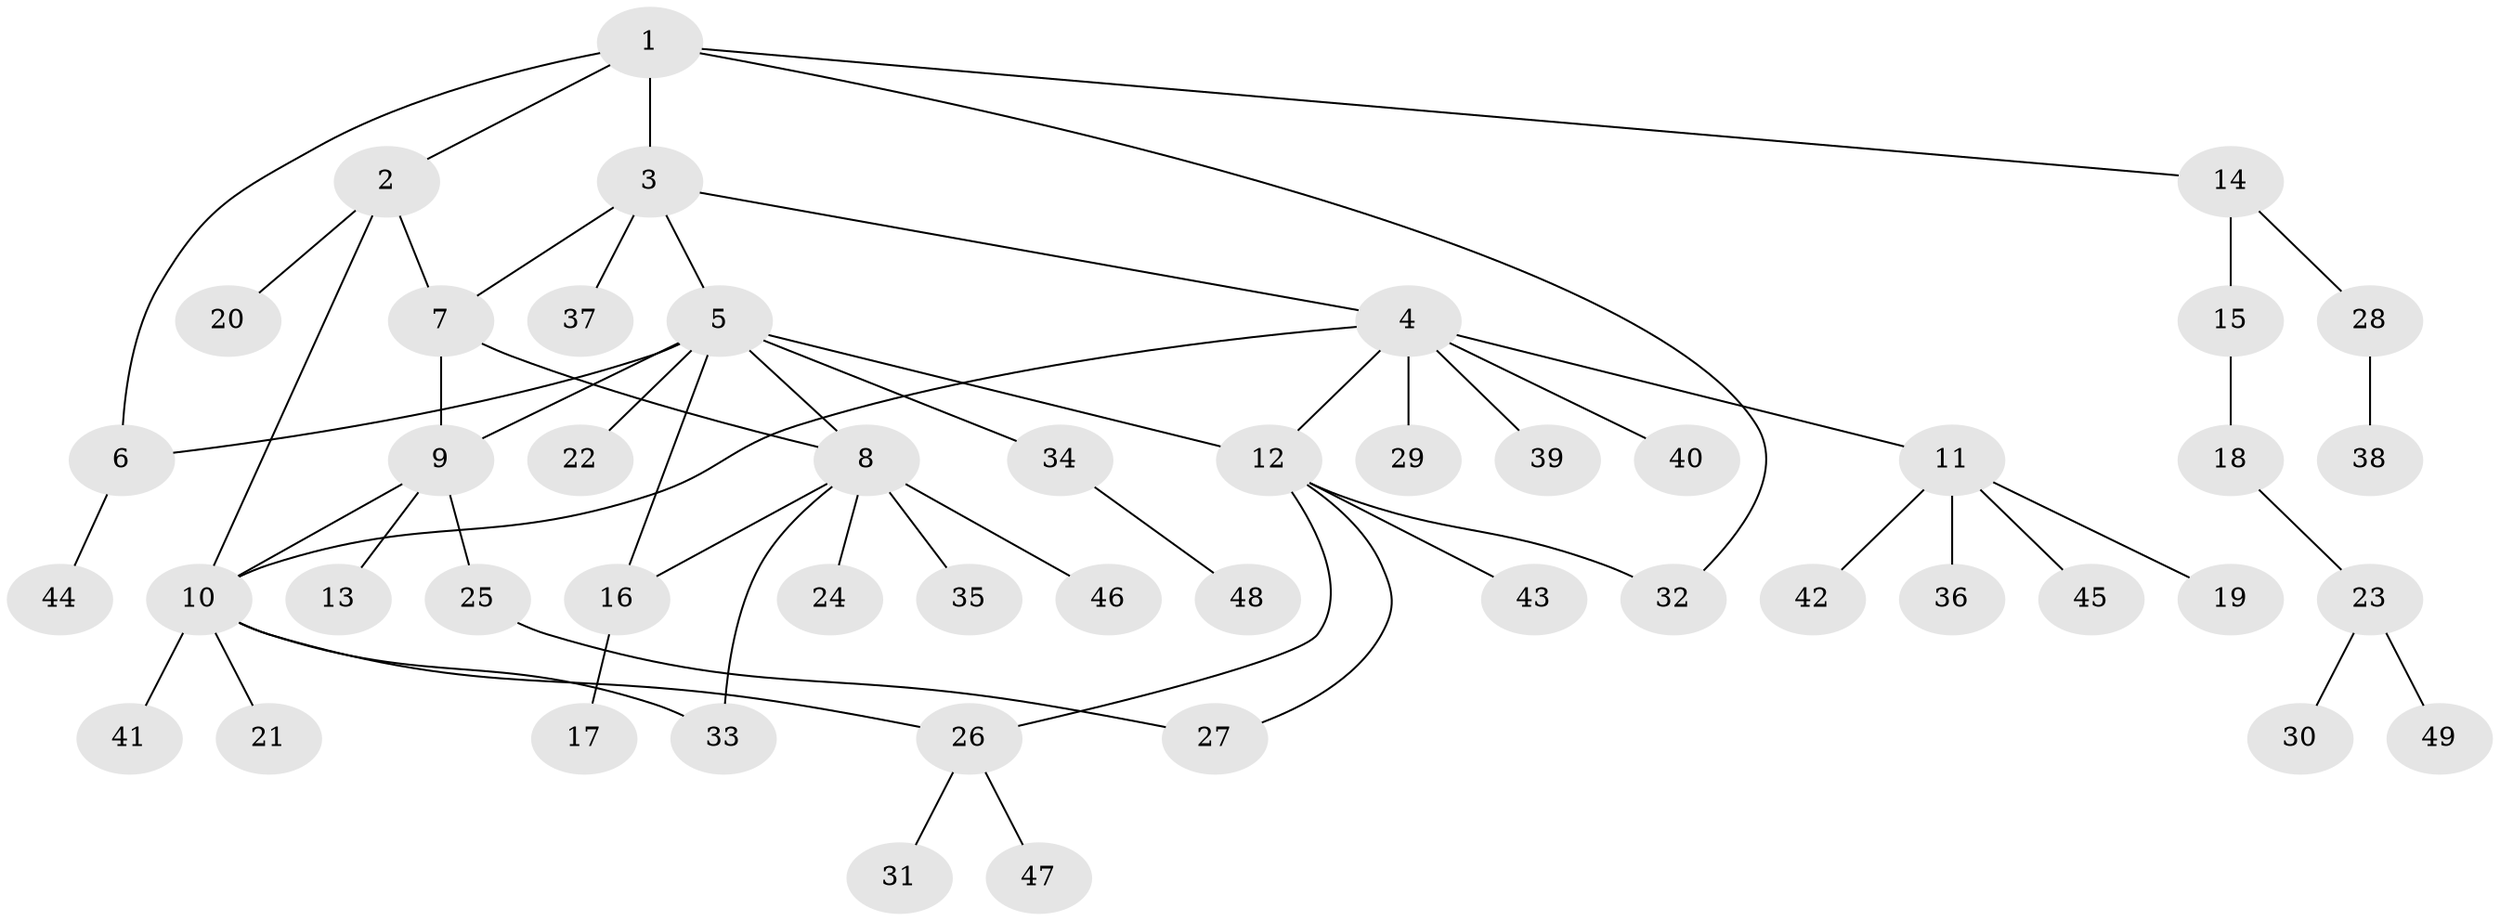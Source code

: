 // Generated by graph-tools (version 1.1) at 2025/26/03/09/25 03:26:41]
// undirected, 49 vertices, 60 edges
graph export_dot {
graph [start="1"]
  node [color=gray90,style=filled];
  1;
  2;
  3;
  4;
  5;
  6;
  7;
  8;
  9;
  10;
  11;
  12;
  13;
  14;
  15;
  16;
  17;
  18;
  19;
  20;
  21;
  22;
  23;
  24;
  25;
  26;
  27;
  28;
  29;
  30;
  31;
  32;
  33;
  34;
  35;
  36;
  37;
  38;
  39;
  40;
  41;
  42;
  43;
  44;
  45;
  46;
  47;
  48;
  49;
  1 -- 2;
  1 -- 3;
  1 -- 6;
  1 -- 14;
  1 -- 32;
  2 -- 7;
  2 -- 10;
  2 -- 20;
  3 -- 4;
  3 -- 5;
  3 -- 7;
  3 -- 37;
  4 -- 10;
  4 -- 11;
  4 -- 12;
  4 -- 29;
  4 -- 39;
  4 -- 40;
  5 -- 6;
  5 -- 8;
  5 -- 9;
  5 -- 12;
  5 -- 16;
  5 -- 22;
  5 -- 34;
  6 -- 44;
  7 -- 8;
  7 -- 9;
  8 -- 16;
  8 -- 24;
  8 -- 33;
  8 -- 35;
  8 -- 46;
  9 -- 10;
  9 -- 13;
  9 -- 25;
  10 -- 21;
  10 -- 26;
  10 -- 33;
  10 -- 41;
  11 -- 19;
  11 -- 36;
  11 -- 42;
  11 -- 45;
  12 -- 26;
  12 -- 27;
  12 -- 32;
  12 -- 43;
  14 -- 15;
  14 -- 28;
  15 -- 18;
  16 -- 17;
  18 -- 23;
  23 -- 30;
  23 -- 49;
  25 -- 27;
  26 -- 31;
  26 -- 47;
  28 -- 38;
  34 -- 48;
}
